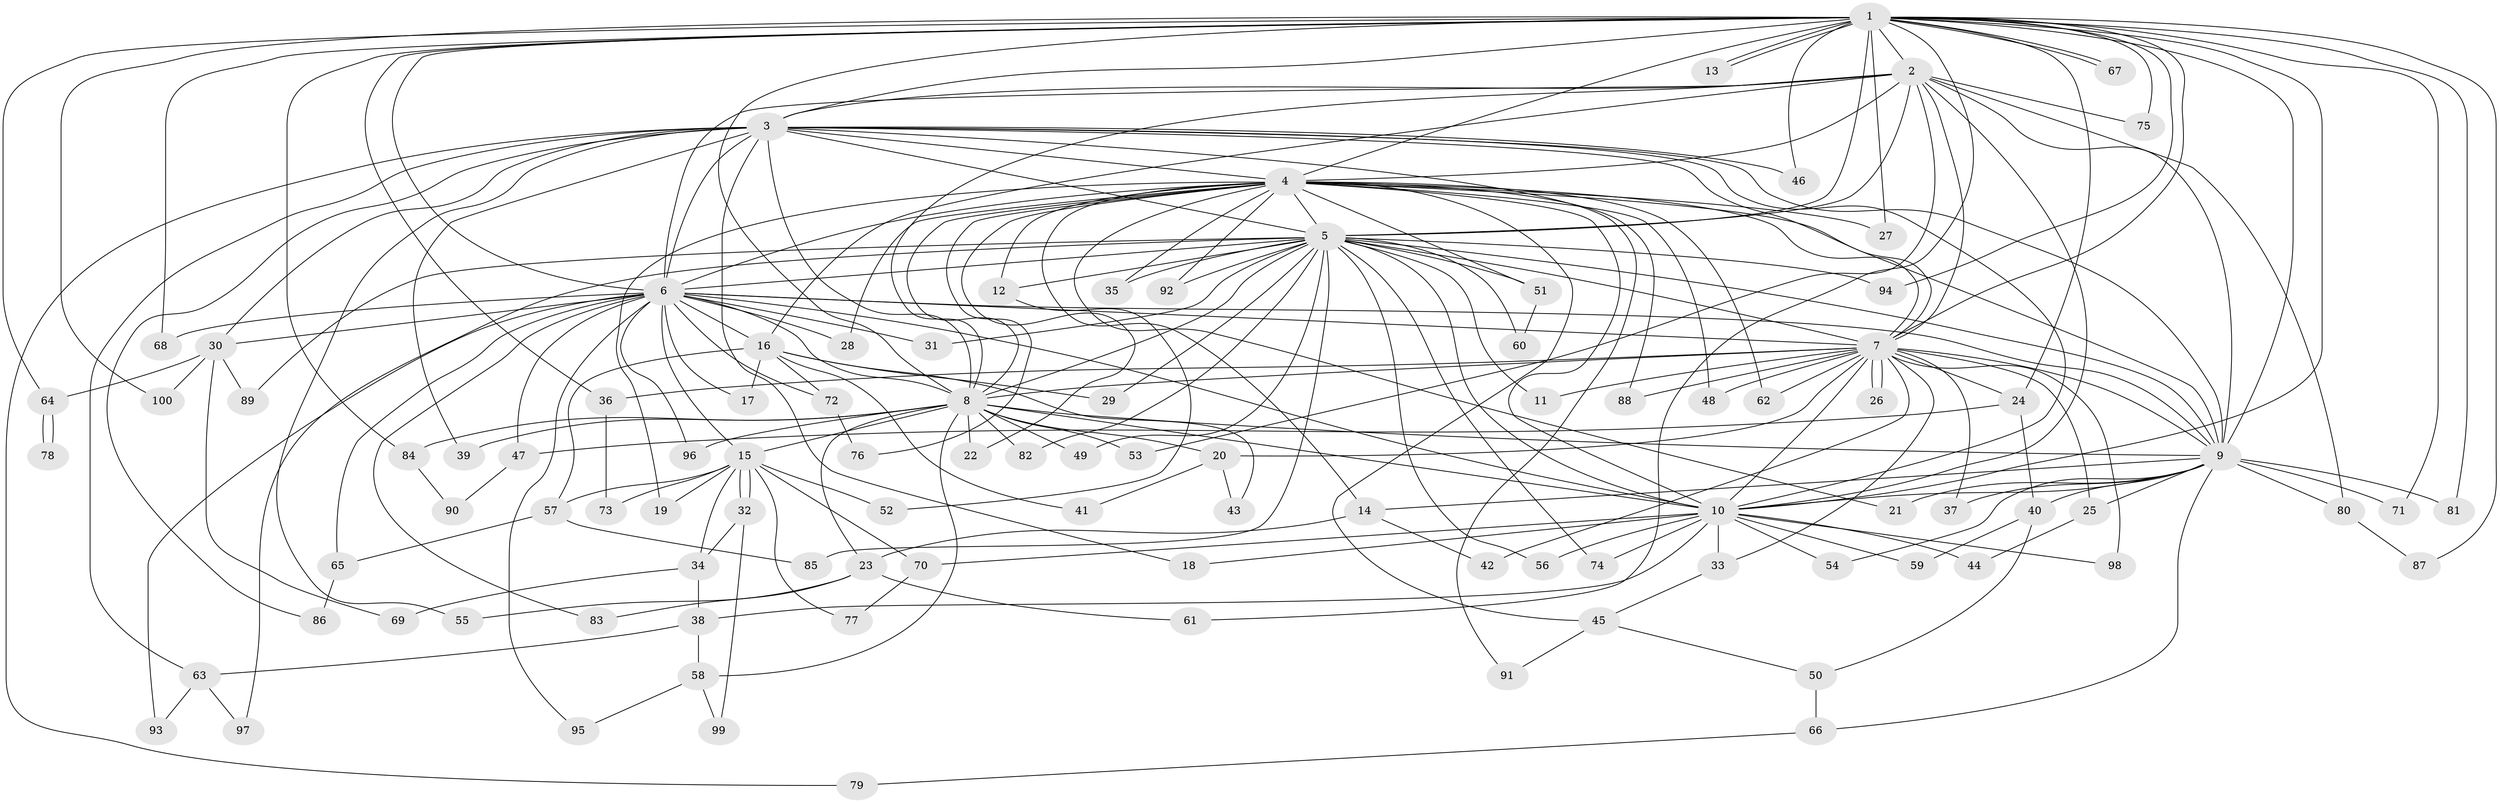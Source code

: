 // coarse degree distribution, {20: 0.02, 8: 0.06, 14: 0.02, 9: 0.02, 23: 0.02, 16: 0.02, 15: 0.02, 10: 0.04, 1: 0.1, 2: 0.32, 4: 0.14, 6: 0.02, 5: 0.02, 3: 0.16, 7: 0.02}
// Generated by graph-tools (version 1.1) at 2025/49/03/04/25 22:49:50]
// undirected, 100 vertices, 225 edges
graph export_dot {
  node [color=gray90,style=filled];
  1;
  2;
  3;
  4;
  5;
  6;
  7;
  8;
  9;
  10;
  11;
  12;
  13;
  14;
  15;
  16;
  17;
  18;
  19;
  20;
  21;
  22;
  23;
  24;
  25;
  26;
  27;
  28;
  29;
  30;
  31;
  32;
  33;
  34;
  35;
  36;
  37;
  38;
  39;
  40;
  41;
  42;
  43;
  44;
  45;
  46;
  47;
  48;
  49;
  50;
  51;
  52;
  53;
  54;
  55;
  56;
  57;
  58;
  59;
  60;
  61;
  62;
  63;
  64;
  65;
  66;
  67;
  68;
  69;
  70;
  71;
  72;
  73;
  74;
  75;
  76;
  77;
  78;
  79;
  80;
  81;
  82;
  83;
  84;
  85;
  86;
  87;
  88;
  89;
  90;
  91;
  92;
  93;
  94;
  95;
  96;
  97;
  98;
  99;
  100;
  1 -- 2;
  1 -- 3;
  1 -- 4;
  1 -- 5;
  1 -- 6;
  1 -- 7;
  1 -- 8;
  1 -- 9;
  1 -- 10;
  1 -- 13;
  1 -- 13;
  1 -- 24;
  1 -- 27;
  1 -- 36;
  1 -- 46;
  1 -- 61;
  1 -- 64;
  1 -- 67;
  1 -- 67;
  1 -- 68;
  1 -- 71;
  1 -- 75;
  1 -- 81;
  1 -- 84;
  1 -- 87;
  1 -- 94;
  1 -- 100;
  2 -- 3;
  2 -- 4;
  2 -- 5;
  2 -- 6;
  2 -- 7;
  2 -- 8;
  2 -- 9;
  2 -- 10;
  2 -- 16;
  2 -- 53;
  2 -- 75;
  2 -- 80;
  3 -- 4;
  3 -- 5;
  3 -- 6;
  3 -- 7;
  3 -- 8;
  3 -- 9;
  3 -- 10;
  3 -- 18;
  3 -- 30;
  3 -- 39;
  3 -- 46;
  3 -- 55;
  3 -- 63;
  3 -- 79;
  3 -- 86;
  3 -- 91;
  4 -- 5;
  4 -- 6;
  4 -- 7;
  4 -- 8;
  4 -- 9;
  4 -- 10;
  4 -- 12;
  4 -- 14;
  4 -- 19;
  4 -- 21;
  4 -- 22;
  4 -- 27;
  4 -- 28;
  4 -- 35;
  4 -- 45;
  4 -- 48;
  4 -- 51;
  4 -- 62;
  4 -- 76;
  4 -- 88;
  4 -- 92;
  5 -- 6;
  5 -- 7;
  5 -- 8;
  5 -- 9;
  5 -- 10;
  5 -- 11;
  5 -- 12;
  5 -- 29;
  5 -- 31;
  5 -- 35;
  5 -- 49;
  5 -- 51;
  5 -- 56;
  5 -- 60;
  5 -- 74;
  5 -- 82;
  5 -- 85;
  5 -- 89;
  5 -- 92;
  5 -- 94;
  5 -- 97;
  6 -- 7;
  6 -- 8;
  6 -- 9;
  6 -- 10;
  6 -- 15;
  6 -- 16;
  6 -- 17;
  6 -- 28;
  6 -- 30;
  6 -- 31;
  6 -- 47;
  6 -- 65;
  6 -- 68;
  6 -- 72;
  6 -- 83;
  6 -- 93;
  6 -- 95;
  6 -- 96;
  7 -- 8;
  7 -- 9;
  7 -- 10;
  7 -- 11;
  7 -- 20;
  7 -- 24;
  7 -- 25;
  7 -- 26;
  7 -- 26;
  7 -- 33;
  7 -- 36;
  7 -- 37;
  7 -- 42;
  7 -- 48;
  7 -- 62;
  7 -- 88;
  7 -- 98;
  8 -- 9;
  8 -- 10;
  8 -- 15;
  8 -- 20;
  8 -- 22;
  8 -- 23;
  8 -- 39;
  8 -- 49;
  8 -- 53;
  8 -- 58;
  8 -- 82;
  8 -- 84;
  8 -- 96;
  9 -- 10;
  9 -- 14;
  9 -- 21;
  9 -- 25;
  9 -- 37;
  9 -- 40;
  9 -- 54;
  9 -- 66;
  9 -- 71;
  9 -- 80;
  9 -- 81;
  10 -- 18;
  10 -- 33;
  10 -- 38;
  10 -- 44;
  10 -- 54;
  10 -- 56;
  10 -- 59;
  10 -- 70;
  10 -- 74;
  10 -- 98;
  12 -- 52;
  14 -- 23;
  14 -- 42;
  15 -- 19;
  15 -- 32;
  15 -- 32;
  15 -- 34;
  15 -- 52;
  15 -- 57;
  15 -- 70;
  15 -- 73;
  15 -- 77;
  16 -- 17;
  16 -- 29;
  16 -- 41;
  16 -- 43;
  16 -- 57;
  16 -- 72;
  20 -- 41;
  20 -- 43;
  23 -- 55;
  23 -- 61;
  23 -- 83;
  24 -- 40;
  24 -- 47;
  25 -- 44;
  30 -- 64;
  30 -- 69;
  30 -- 89;
  30 -- 100;
  32 -- 34;
  32 -- 99;
  33 -- 45;
  34 -- 38;
  34 -- 69;
  36 -- 73;
  38 -- 58;
  38 -- 63;
  40 -- 50;
  40 -- 59;
  45 -- 50;
  45 -- 91;
  47 -- 90;
  50 -- 66;
  51 -- 60;
  57 -- 65;
  57 -- 85;
  58 -- 95;
  58 -- 99;
  63 -- 93;
  63 -- 97;
  64 -- 78;
  64 -- 78;
  65 -- 86;
  66 -- 79;
  70 -- 77;
  72 -- 76;
  80 -- 87;
  84 -- 90;
}

